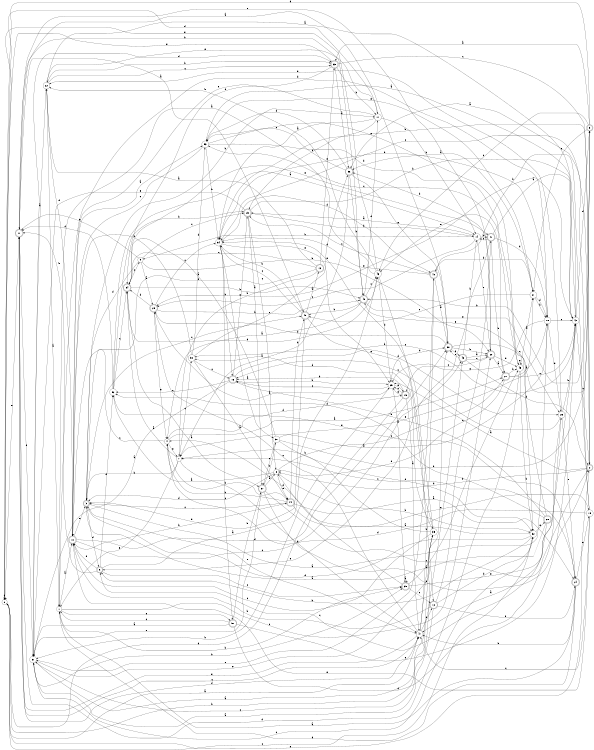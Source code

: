 digraph n44_4 {
__start0 [label="" shape="none"];

rankdir=LR;
size="8,5";

s0 [style="filled", color="black", fillcolor="white" shape="circle", label="0"];
s1 [style="filled", color="black", fillcolor="white" shape="circle", label="1"];
s2 [style="rounded,filled", color="black", fillcolor="white" shape="doublecircle", label="2"];
s3 [style="rounded,filled", color="black", fillcolor="white" shape="doublecircle", label="3"];
s4 [style="filled", color="black", fillcolor="white" shape="circle", label="4"];
s5 [style="filled", color="black", fillcolor="white" shape="circle", label="5"];
s6 [style="rounded,filled", color="black", fillcolor="white" shape="doublecircle", label="6"];
s7 [style="filled", color="black", fillcolor="white" shape="circle", label="7"];
s8 [style="filled", color="black", fillcolor="white" shape="circle", label="8"];
s9 [style="rounded,filled", color="black", fillcolor="white" shape="doublecircle", label="9"];
s10 [style="rounded,filled", color="black", fillcolor="white" shape="doublecircle", label="10"];
s11 [style="rounded,filled", color="black", fillcolor="white" shape="doublecircle", label="11"];
s12 [style="rounded,filled", color="black", fillcolor="white" shape="doublecircle", label="12"];
s13 [style="rounded,filled", color="black", fillcolor="white" shape="doublecircle", label="13"];
s14 [style="filled", color="black", fillcolor="white" shape="circle", label="14"];
s15 [style="rounded,filled", color="black", fillcolor="white" shape="doublecircle", label="15"];
s16 [style="rounded,filled", color="black", fillcolor="white" shape="doublecircle", label="16"];
s17 [style="filled", color="black", fillcolor="white" shape="circle", label="17"];
s18 [style="filled", color="black", fillcolor="white" shape="circle", label="18"];
s19 [style="filled", color="black", fillcolor="white" shape="circle", label="19"];
s20 [style="rounded,filled", color="black", fillcolor="white" shape="doublecircle", label="20"];
s21 [style="filled", color="black", fillcolor="white" shape="circle", label="21"];
s22 [style="filled", color="black", fillcolor="white" shape="circle", label="22"];
s23 [style="rounded,filled", color="black", fillcolor="white" shape="doublecircle", label="23"];
s24 [style="rounded,filled", color="black", fillcolor="white" shape="doublecircle", label="24"];
s25 [style="filled", color="black", fillcolor="white" shape="circle", label="25"];
s26 [style="filled", color="black", fillcolor="white" shape="circle", label="26"];
s27 [style="rounded,filled", color="black", fillcolor="white" shape="doublecircle", label="27"];
s28 [style="rounded,filled", color="black", fillcolor="white" shape="doublecircle", label="28"];
s29 [style="rounded,filled", color="black", fillcolor="white" shape="doublecircle", label="29"];
s30 [style="filled", color="black", fillcolor="white" shape="circle", label="30"];
s31 [style="filled", color="black", fillcolor="white" shape="circle", label="31"];
s32 [style="filled", color="black", fillcolor="white" shape="circle", label="32"];
s33 [style="rounded,filled", color="black", fillcolor="white" shape="doublecircle", label="33"];
s34 [style="rounded,filled", color="black", fillcolor="white" shape="doublecircle", label="34"];
s35 [style="filled", color="black", fillcolor="white" shape="circle", label="35"];
s36 [style="rounded,filled", color="black", fillcolor="white" shape="doublecircle", label="36"];
s37 [style="rounded,filled", color="black", fillcolor="white" shape="doublecircle", label="37"];
s38 [style="rounded,filled", color="black", fillcolor="white" shape="doublecircle", label="38"];
s39 [style="rounded,filled", color="black", fillcolor="white" shape="doublecircle", label="39"];
s40 [style="rounded,filled", color="black", fillcolor="white" shape="doublecircle", label="40"];
s41 [style="rounded,filled", color="black", fillcolor="white" shape="doublecircle", label="41"];
s42 [style="filled", color="black", fillcolor="white" shape="circle", label="42"];
s43 [style="rounded,filled", color="black", fillcolor="white" shape="doublecircle", label="43"];
s44 [style="rounded,filled", color="black", fillcolor="white" shape="doublecircle", label="44"];
s45 [style="filled", color="black", fillcolor="white" shape="circle", label="45"];
s46 [style="filled", color="black", fillcolor="white" shape="circle", label="46"];
s47 [style="filled", color="black", fillcolor="white" shape="circle", label="47"];
s48 [style="rounded,filled", color="black", fillcolor="white" shape="doublecircle", label="48"];
s49 [style="rounded,filled", color="black", fillcolor="white" shape="doublecircle", label="49"];
s50 [style="filled", color="black", fillcolor="white" shape="circle", label="50"];
s51 [style="rounded,filled", color="black", fillcolor="white" shape="doublecircle", label="51"];
s52 [style="filled", color="black", fillcolor="white" shape="circle", label="52"];
s53 [style="filled", color="black", fillcolor="white" shape="circle", label="53"];
s54 [style="filled", color="black", fillcolor="white" shape="circle", label="54"];
s0 -> s47 [label="a"];
s0 -> s35 [label="b"];
s0 -> s32 [label="c"];
s0 -> s0 [label="d"];
s0 -> s11 [label="e"];
s1 -> s10 [label="a"];
s1 -> s39 [label="b"];
s1 -> s20 [label="c"];
s1 -> s18 [label="d"];
s1 -> s51 [label="e"];
s2 -> s25 [label="a"];
s2 -> s54 [label="b"];
s2 -> s54 [label="c"];
s2 -> s8 [label="d"];
s2 -> s0 [label="e"];
s3 -> s18 [label="a"];
s3 -> s17 [label="b"];
s3 -> s49 [label="c"];
s3 -> s6 [label="d"];
s3 -> s47 [label="e"];
s4 -> s27 [label="a"];
s4 -> s44 [label="b"];
s4 -> s10 [label="c"];
s4 -> s15 [label="d"];
s4 -> s7 [label="e"];
s5 -> s29 [label="a"];
s5 -> s20 [label="b"];
s5 -> s23 [label="c"];
s5 -> s3 [label="d"];
s5 -> s11 [label="e"];
s6 -> s46 [label="a"];
s6 -> s11 [label="b"];
s6 -> s39 [label="c"];
s6 -> s52 [label="d"];
s6 -> s10 [label="e"];
s7 -> s34 [label="a"];
s7 -> s3 [label="b"];
s7 -> s50 [label="c"];
s7 -> s47 [label="d"];
s7 -> s1 [label="e"];
s8 -> s52 [label="a"];
s8 -> s32 [label="b"];
s8 -> s27 [label="c"];
s8 -> s3 [label="d"];
s8 -> s44 [label="e"];
s9 -> s33 [label="a"];
s9 -> s48 [label="b"];
s9 -> s46 [label="c"];
s9 -> s0 [label="d"];
s9 -> s21 [label="e"];
s10 -> s53 [label="a"];
s10 -> s44 [label="b"];
s10 -> s43 [label="c"];
s10 -> s38 [label="d"];
s10 -> s3 [label="e"];
s11 -> s49 [label="a"];
s11 -> s48 [label="b"];
s11 -> s47 [label="c"];
s11 -> s47 [label="d"];
s11 -> s31 [label="e"];
s12 -> s31 [label="a"];
s12 -> s10 [label="b"];
s12 -> s41 [label="c"];
s12 -> s32 [label="d"];
s12 -> s24 [label="e"];
s13 -> s22 [label="a"];
s13 -> s7 [label="b"];
s13 -> s34 [label="c"];
s13 -> s3 [label="d"];
s13 -> s33 [label="e"];
s14 -> s23 [label="a"];
s14 -> s5 [label="b"];
s14 -> s29 [label="c"];
s14 -> s41 [label="d"];
s14 -> s20 [label="e"];
s15 -> s47 [label="a"];
s15 -> s16 [label="b"];
s15 -> s25 [label="c"];
s15 -> s0 [label="d"];
s15 -> s25 [label="e"];
s16 -> s31 [label="a"];
s16 -> s25 [label="b"];
s16 -> s52 [label="c"];
s16 -> s26 [label="d"];
s16 -> s23 [label="e"];
s17 -> s54 [label="a"];
s17 -> s14 [label="b"];
s17 -> s23 [label="c"];
s17 -> s0 [label="d"];
s17 -> s10 [label="e"];
s18 -> s7 [label="a"];
s18 -> s54 [label="b"];
s18 -> s42 [label="c"];
s18 -> s26 [label="d"];
s18 -> s25 [label="e"];
s19 -> s36 [label="a"];
s19 -> s40 [label="b"];
s19 -> s47 [label="c"];
s19 -> s4 [label="d"];
s19 -> s10 [label="e"];
s20 -> s27 [label="a"];
s20 -> s36 [label="b"];
s20 -> s15 [label="c"];
s20 -> s45 [label="d"];
s20 -> s11 [label="e"];
s21 -> s36 [label="a"];
s21 -> s18 [label="b"];
s21 -> s49 [label="c"];
s21 -> s18 [label="d"];
s21 -> s53 [label="e"];
s22 -> s1 [label="a"];
s22 -> s33 [label="b"];
s22 -> s33 [label="c"];
s22 -> s10 [label="d"];
s22 -> s17 [label="e"];
s23 -> s37 [label="a"];
s23 -> s42 [label="b"];
s23 -> s8 [label="c"];
s23 -> s14 [label="d"];
s23 -> s31 [label="e"];
s24 -> s1 [label="a"];
s24 -> s47 [label="b"];
s24 -> s7 [label="c"];
s24 -> s1 [label="d"];
s24 -> s19 [label="e"];
s25 -> s39 [label="a"];
s25 -> s31 [label="b"];
s25 -> s16 [label="c"];
s25 -> s38 [label="d"];
s25 -> s15 [label="e"];
s26 -> s47 [label="a"];
s26 -> s42 [label="b"];
s26 -> s16 [label="c"];
s26 -> s22 [label="d"];
s26 -> s24 [label="e"];
s27 -> s18 [label="a"];
s27 -> s45 [label="b"];
s27 -> s42 [label="c"];
s27 -> s8 [label="d"];
s27 -> s46 [label="e"];
s28 -> s3 [label="a"];
s28 -> s16 [label="b"];
s28 -> s6 [label="c"];
s28 -> s52 [label="d"];
s28 -> s48 [label="e"];
s29 -> s25 [label="a"];
s29 -> s48 [label="b"];
s29 -> s54 [label="c"];
s29 -> s34 [label="d"];
s29 -> s4 [label="e"];
s30 -> s34 [label="a"];
s30 -> s9 [label="b"];
s30 -> s37 [label="c"];
s30 -> s32 [label="d"];
s30 -> s21 [label="e"];
s31 -> s22 [label="a"];
s31 -> s39 [label="b"];
s31 -> s43 [label="c"];
s31 -> s33 [label="d"];
s31 -> s38 [label="e"];
s32 -> s8 [label="a"];
s32 -> s6 [label="b"];
s32 -> s31 [label="c"];
s32 -> s3 [label="d"];
s32 -> s28 [label="e"];
s33 -> s36 [label="a"];
s33 -> s17 [label="b"];
s33 -> s2 [label="c"];
s33 -> s34 [label="d"];
s33 -> s0 [label="e"];
s34 -> s37 [label="a"];
s34 -> s48 [label="b"];
s34 -> s5 [label="c"];
s34 -> s46 [label="d"];
s34 -> s41 [label="e"];
s35 -> s31 [label="a"];
s35 -> s7 [label="b"];
s35 -> s10 [label="c"];
s35 -> s50 [label="d"];
s35 -> s54 [label="e"];
s36 -> s7 [label="a"];
s36 -> s48 [label="b"];
s36 -> s53 [label="c"];
s36 -> s53 [label="d"];
s36 -> s38 [label="e"];
s37 -> s8 [label="a"];
s37 -> s30 [label="b"];
s37 -> s2 [label="c"];
s37 -> s2 [label="d"];
s37 -> s31 [label="e"];
s38 -> s11 [label="a"];
s38 -> s20 [label="b"];
s38 -> s9 [label="c"];
s38 -> s29 [label="d"];
s38 -> s43 [label="e"];
s39 -> s39 [label="a"];
s39 -> s45 [label="b"];
s39 -> s12 [label="c"];
s39 -> s4 [label="d"];
s39 -> s42 [label="e"];
s40 -> s38 [label="a"];
s40 -> s21 [label="b"];
s40 -> s23 [label="c"];
s40 -> s54 [label="d"];
s40 -> s31 [label="e"];
s41 -> s42 [label="a"];
s41 -> s27 [label="b"];
s41 -> s14 [label="c"];
s41 -> s18 [label="d"];
s41 -> s6 [label="e"];
s42 -> s22 [label="a"];
s42 -> s50 [label="b"];
s42 -> s2 [label="c"];
s42 -> s9 [label="d"];
s42 -> s29 [label="e"];
s43 -> s20 [label="a"];
s43 -> s14 [label="b"];
s43 -> s20 [label="c"];
s43 -> s2 [label="d"];
s43 -> s38 [label="e"];
s44 -> s24 [label="a"];
s44 -> s4 [label="b"];
s44 -> s3 [label="c"];
s44 -> s49 [label="d"];
s44 -> s19 [label="e"];
s45 -> s21 [label="a"];
s45 -> s32 [label="b"];
s45 -> s53 [label="c"];
s45 -> s11 [label="d"];
s45 -> s45 [label="e"];
s46 -> s1 [label="a"];
s46 -> s22 [label="b"];
s46 -> s12 [label="c"];
s46 -> s25 [label="d"];
s46 -> s0 [label="e"];
s47 -> s35 [label="a"];
s47 -> s40 [label="b"];
s47 -> s29 [label="c"];
s47 -> s12 [label="d"];
s47 -> s11 [label="e"];
s48 -> s4 [label="a"];
s48 -> s49 [label="b"];
s48 -> s46 [label="c"];
s48 -> s17 [label="d"];
s48 -> s26 [label="e"];
s49 -> s13 [label="a"];
s49 -> s54 [label="b"];
s49 -> s54 [label="c"];
s49 -> s3 [label="d"];
s49 -> s35 [label="e"];
s50 -> s44 [label="a"];
s50 -> s10 [label="b"];
s50 -> s16 [label="c"];
s50 -> s53 [label="d"];
s50 -> s36 [label="e"];
s51 -> s31 [label="a"];
s51 -> s37 [label="b"];
s51 -> s1 [label="c"];
s51 -> s26 [label="d"];
s51 -> s42 [label="e"];
s52 -> s14 [label="a"];
s52 -> s23 [label="b"];
s52 -> s34 [label="c"];
s52 -> s11 [label="d"];
s52 -> s24 [label="e"];
s53 -> s42 [label="a"];
s53 -> s54 [label="b"];
s53 -> s10 [label="c"];
s53 -> s45 [label="d"];
s53 -> s32 [label="e"];
s54 -> s30 [label="a"];
s54 -> s16 [label="b"];
s54 -> s51 [label="c"];
s54 -> s40 [label="d"];
s54 -> s25 [label="e"];

}